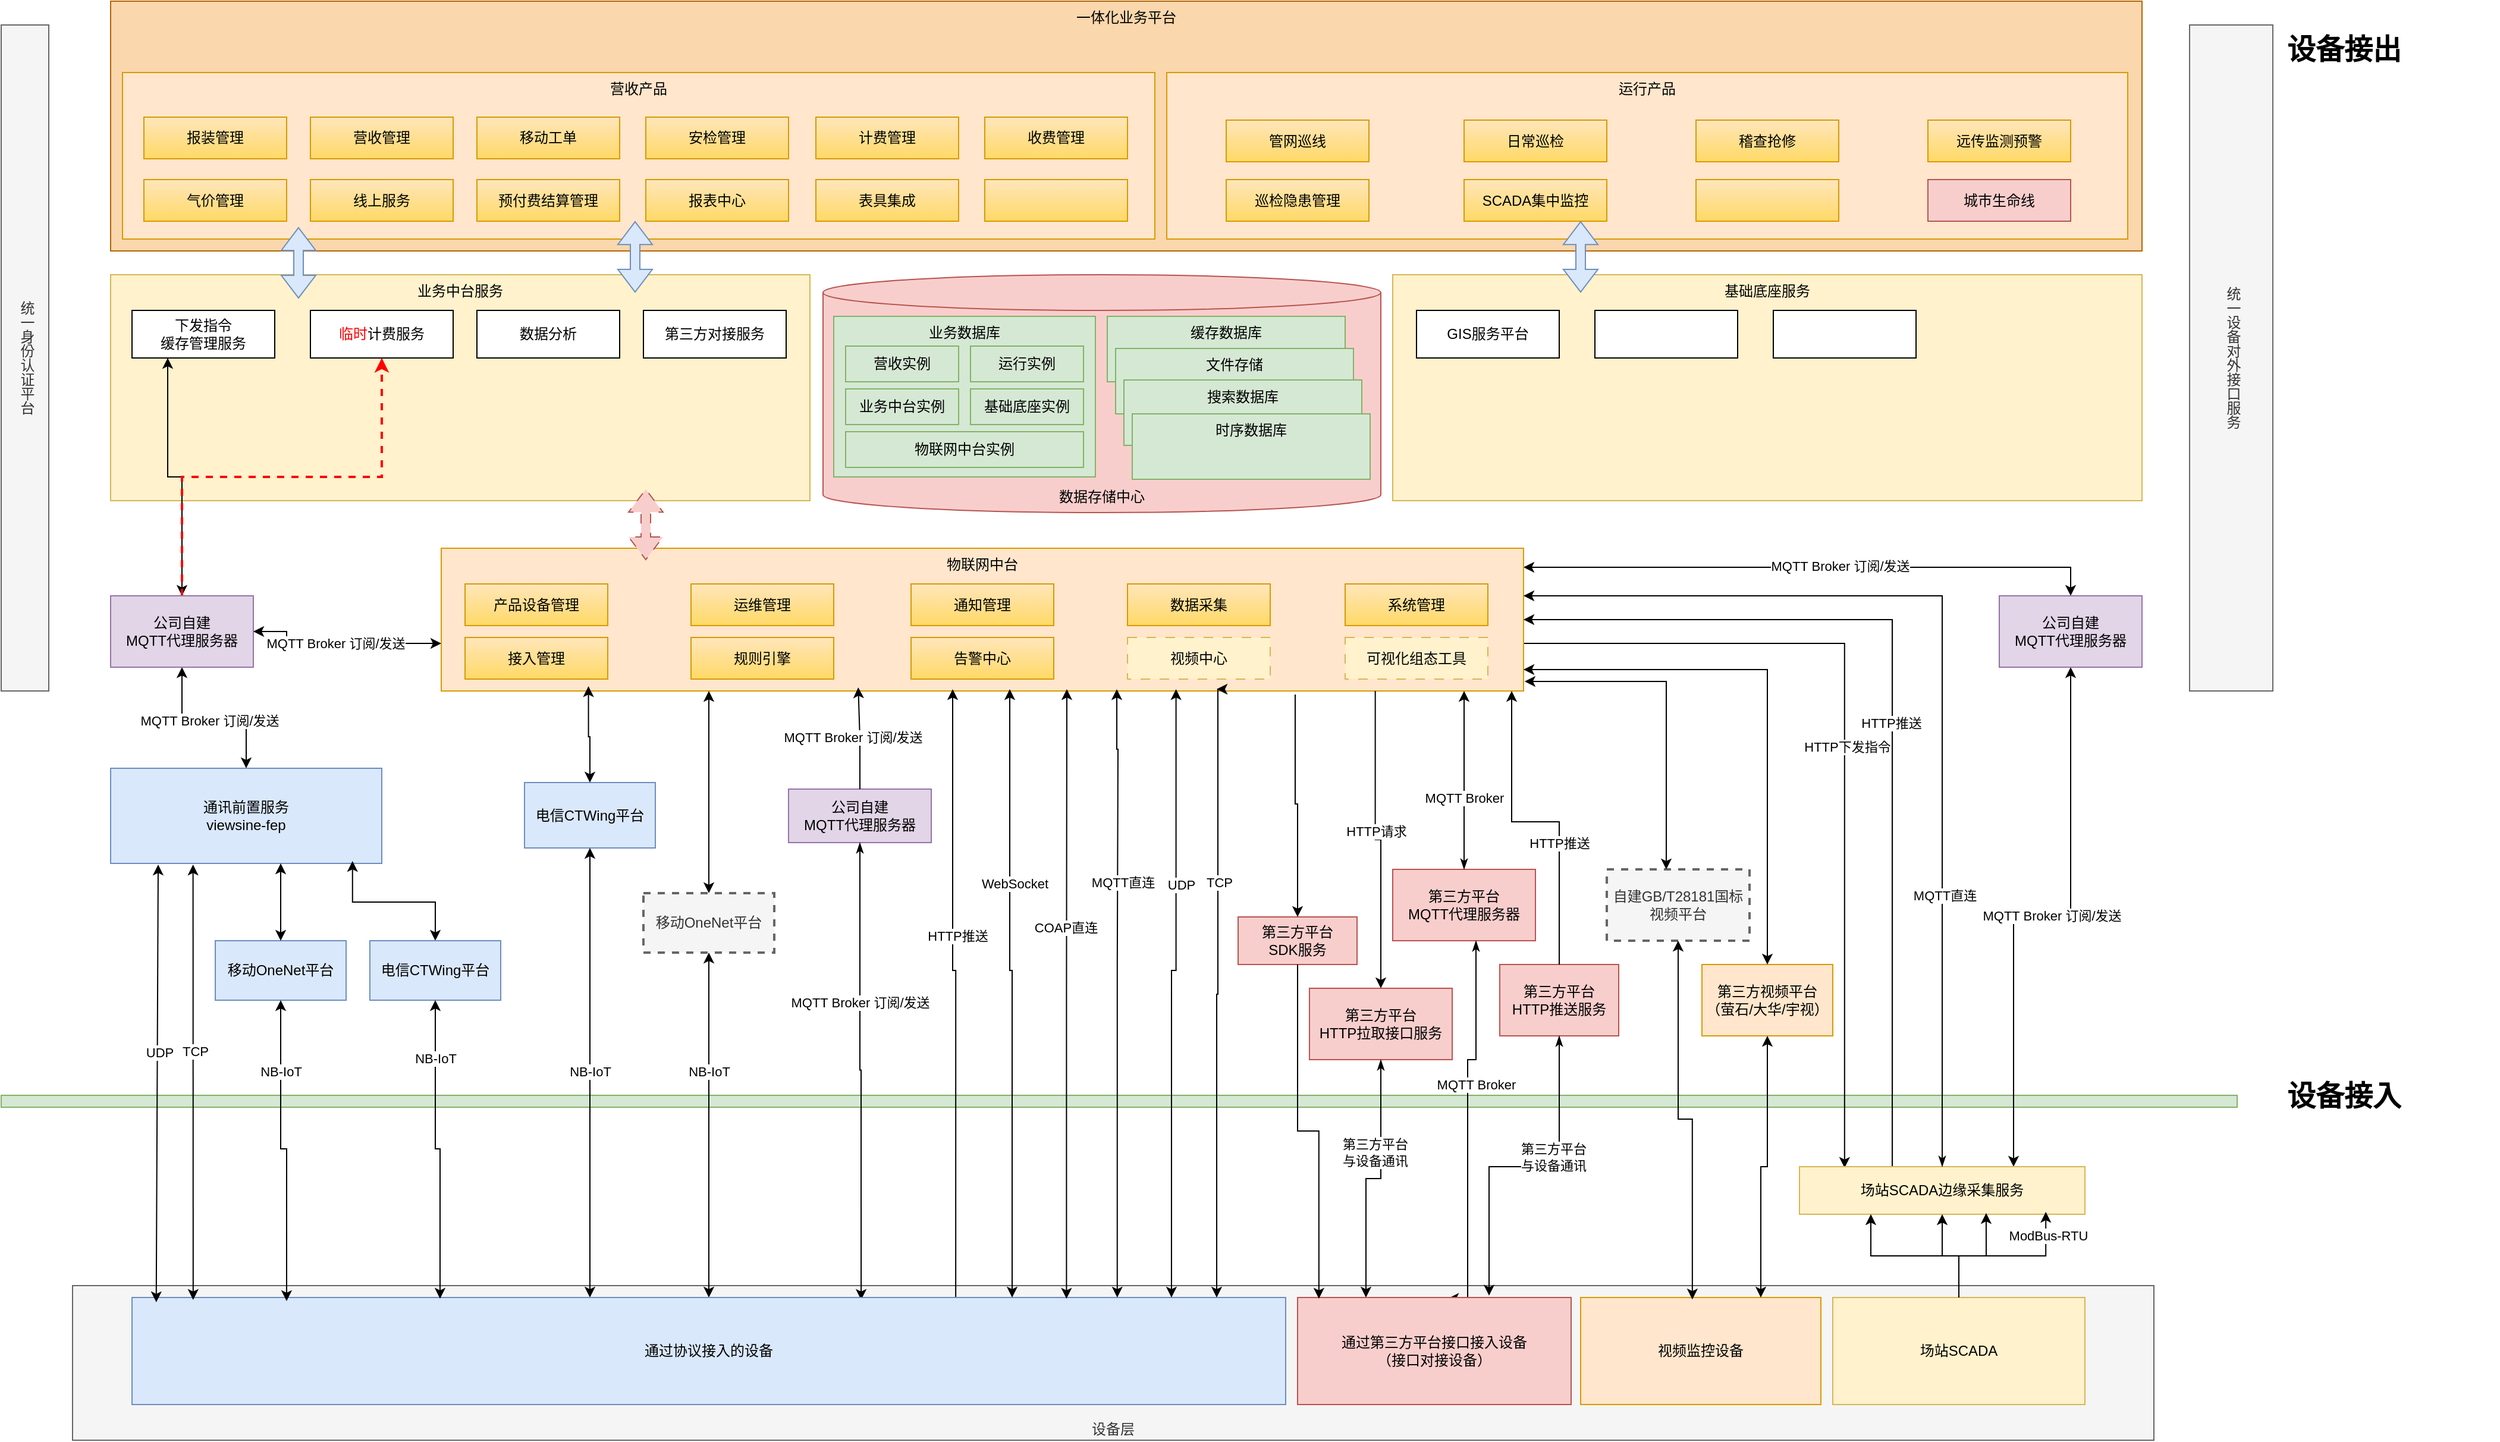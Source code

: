 <mxfile version="24.9.1">
  <diagram name="第 1 页" id="9gKRLKpU7UaqGYKgKach">
    <mxGraphModel dx="2608" dy="2117" grid="1" gridSize="10" guides="1" tooltips="1" connect="1" arrows="1" fold="1" page="1" pageScale="1" pageWidth="827" pageHeight="1169" math="0" shadow="0">
      <root>
        <mxCell id="0" />
        <mxCell id="1" parent="0" />
        <mxCell id="dfDXPhEQMeUIiF0N_-AT-23" value="" style="rounded=0;whiteSpace=wrap;html=1;fillColor=#d5e8d4;strokeColor=#82b366;" vertex="1" parent="1">
          <mxGeometry x="-120" y="820" width="1880" height="10" as="geometry" />
        </mxCell>
        <mxCell id="dfDXPhEQMeUIiF0N_-AT-109" style="edgeStyle=orthogonalEdgeStyle;rounded=0;orthogonalLoop=1;jettySize=auto;html=1;entryX=0.5;entryY=1;entryDx=0;entryDy=0;startArrow=classic;startFill=1;" edge="1" parent="1" source="dfDXPhEQMeUIiF0N_-AT-1" target="dfDXPhEQMeUIiF0N_-AT-108">
          <mxGeometry relative="1" as="geometry" />
        </mxCell>
        <mxCell id="dfDXPhEQMeUIiF0N_-AT-110" value="MQTT Broker 订阅/发送" style="edgeLabel;html=1;align=center;verticalAlign=middle;resizable=0;points=[];" vertex="1" connectable="0" parent="dfDXPhEQMeUIiF0N_-AT-109">
          <mxGeometry x="0.065" y="2" relative="1" as="geometry">
            <mxPoint as="offset" />
          </mxGeometry>
        </mxCell>
        <mxCell id="dfDXPhEQMeUIiF0N_-AT-1" value="&lt;div&gt;通讯前置服务&lt;/div&gt;viewsine-fep" style="rounded=0;whiteSpace=wrap;html=1;fillColor=#dae8fc;strokeColor=#6c8ebf;" vertex="1" parent="1">
          <mxGeometry x="-28" y="545" width="228" height="80" as="geometry" />
        </mxCell>
        <mxCell id="dfDXPhEQMeUIiF0N_-AT-19" style="edgeStyle=orthogonalEdgeStyle;rounded=0;orthogonalLoop=1;jettySize=auto;html=1;exitX=0.5;exitY=0;exitDx=0;exitDy=0;entryX=0.892;entryY=0.975;entryDx=0;entryDy=0;entryPerimeter=0;startArrow=classic;startFill=1;" edge="1" parent="1" source="dfDXPhEQMeUIiF0N_-AT-2" target="dfDXPhEQMeUIiF0N_-AT-1">
          <mxGeometry relative="1" as="geometry" />
        </mxCell>
        <mxCell id="dfDXPhEQMeUIiF0N_-AT-2" value="电信CTWing平台" style="rounded=0;whiteSpace=wrap;html=1;fillColor=#dae8fc;strokeColor=#6c8ebf;" vertex="1" parent="1">
          <mxGeometry x="190" y="690" width="110" height="50" as="geometry" />
        </mxCell>
        <mxCell id="dfDXPhEQMeUIiF0N_-AT-3" value="移动OneNet平台" style="rounded=0;whiteSpace=wrap;html=1;fillColor=#dae8fc;strokeColor=#6c8ebf;" vertex="1" parent="1">
          <mxGeometry x="60" y="690" width="110" height="50" as="geometry" />
        </mxCell>
        <mxCell id="dfDXPhEQMeUIiF0N_-AT-16" style="edgeStyle=orthogonalEdgeStyle;rounded=0;orthogonalLoop=1;jettySize=auto;html=1;exitX=0.5;exitY=1;exitDx=0;exitDy=0;" edge="1" parent="1" source="dfDXPhEQMeUIiF0N_-AT-1" target="dfDXPhEQMeUIiF0N_-AT-1">
          <mxGeometry relative="1" as="geometry" />
        </mxCell>
        <mxCell id="dfDXPhEQMeUIiF0N_-AT-18" style="edgeStyle=orthogonalEdgeStyle;rounded=0;orthogonalLoop=1;jettySize=auto;html=1;startArrow=classic;startFill=1;" edge="1" parent="1" source="dfDXPhEQMeUIiF0N_-AT-3" target="dfDXPhEQMeUIiF0N_-AT-1">
          <mxGeometry relative="1" as="geometry">
            <Array as="points">
              <mxPoint x="142" y="710" />
              <mxPoint x="122" y="710" />
            </Array>
          </mxGeometry>
        </mxCell>
        <mxCell id="dfDXPhEQMeUIiF0N_-AT-69" style="edgeStyle=orthogonalEdgeStyle;rounded=0;orthogonalLoop=1;jettySize=auto;html=1;entryX=0.158;entryY=0.025;entryDx=0;entryDy=0;entryPerimeter=0;" edge="1" parent="1" source="dfDXPhEQMeUIiF0N_-AT-21" target="dfDXPhEQMeUIiF0N_-AT-55">
          <mxGeometry relative="1" as="geometry">
            <mxPoint x="1220" y="450" as="sourcePoint" />
            <mxPoint x="1392" y="907" as="targetPoint" />
            <Array as="points">
              <mxPoint x="1430" y="440" />
            </Array>
          </mxGeometry>
        </mxCell>
        <mxCell id="dfDXPhEQMeUIiF0N_-AT-70" value="HTTP下发指令" style="edgeLabel;html=1;align=center;verticalAlign=middle;resizable=0;points=[];" vertex="1" connectable="0" parent="dfDXPhEQMeUIiF0N_-AT-69">
          <mxGeometry x="-0.049" y="2" relative="1" as="geometry">
            <mxPoint y="19" as="offset" />
          </mxGeometry>
        </mxCell>
        <mxCell id="dfDXPhEQMeUIiF0N_-AT-77" style="edgeStyle=orthogonalEdgeStyle;rounded=0;orthogonalLoop=1;jettySize=auto;html=1;exitX=1;exitY=0.133;exitDx=0;exitDy=0;exitPerimeter=0;startArrow=classic;startFill=1;" edge="1" parent="1" source="dfDXPhEQMeUIiF0N_-AT-21" target="dfDXPhEQMeUIiF0N_-AT-73">
          <mxGeometry relative="1" as="geometry">
            <mxPoint x="1122" y="375" as="sourcePoint" />
            <mxPoint x="1620" y="330" as="targetPoint" />
            <Array as="points">
              <mxPoint x="1620" y="376" />
            </Array>
          </mxGeometry>
        </mxCell>
        <mxCell id="dfDXPhEQMeUIiF0N_-AT-78" value="MQTT Broker 订阅/发送" style="edgeLabel;html=1;align=center;verticalAlign=middle;resizable=0;points=[];" vertex="1" connectable="0" parent="dfDXPhEQMeUIiF0N_-AT-77">
          <mxGeometry x="0.097" y="1" relative="1" as="geometry">
            <mxPoint as="offset" />
          </mxGeometry>
        </mxCell>
        <mxCell id="dfDXPhEQMeUIiF0N_-AT-21" value="物联网中台" style="rounded=0;whiteSpace=wrap;html=1;fillColor=#ffe6cc;strokeColor=#d79b00;verticalAlign=top;" vertex="1" parent="1">
          <mxGeometry x="250" y="360" width="910" height="120" as="geometry" />
        </mxCell>
        <mxCell id="dfDXPhEQMeUIiF0N_-AT-67" style="edgeStyle=orthogonalEdgeStyle;rounded=0;orthogonalLoop=1;jettySize=auto;html=1;exitX=0.35;exitY=0;exitDx=0;exitDy=0;exitPerimeter=0;entryX=1;entryY=0.5;entryDx=0;entryDy=0;" edge="1" parent="1" source="dfDXPhEQMeUIiF0N_-AT-55" target="dfDXPhEQMeUIiF0N_-AT-21">
          <mxGeometry relative="1" as="geometry">
            <mxPoint x="1392" y="890" as="sourcePoint" />
            <mxPoint x="1122" y="430" as="targetPoint" />
            <Array as="points">
              <mxPoint x="1470" y="880" />
              <mxPoint x="1470" y="420" />
            </Array>
          </mxGeometry>
        </mxCell>
        <mxCell id="dfDXPhEQMeUIiF0N_-AT-68" value="HTTP推送" style="edgeLabel;html=1;align=center;verticalAlign=middle;resizable=0;points=[];" vertex="1" connectable="0" parent="dfDXPhEQMeUIiF0N_-AT-67">
          <mxGeometry x="0.173" y="1" relative="1" as="geometry">
            <mxPoint y="76" as="offset" />
          </mxGeometry>
        </mxCell>
        <mxCell id="dfDXPhEQMeUIiF0N_-AT-74" style="edgeStyle=orthogonalEdgeStyle;rounded=0;orthogonalLoop=1;jettySize=auto;html=1;exitX=0.75;exitY=0;exitDx=0;exitDy=0;startArrow=classic;startFill=1;" edge="1" parent="1" source="dfDXPhEQMeUIiF0N_-AT-55" target="dfDXPhEQMeUIiF0N_-AT-73">
          <mxGeometry relative="1" as="geometry" />
        </mxCell>
        <mxCell id="dfDXPhEQMeUIiF0N_-AT-76" value="MQTT Broker 订阅/发送" style="edgeLabel;html=1;align=center;verticalAlign=middle;resizable=0;points=[];" vertex="1" connectable="0" parent="dfDXPhEQMeUIiF0N_-AT-74">
          <mxGeometry x="0.032" y="1" relative="1" as="geometry">
            <mxPoint as="offset" />
          </mxGeometry>
        </mxCell>
        <mxCell id="dfDXPhEQMeUIiF0N_-AT-55" value="场站SCADA边缘采集服务" style="rounded=0;whiteSpace=wrap;html=1;fillColor=#fff2cc;strokeColor=#d6b656;" vertex="1" parent="1">
          <mxGeometry x="1392" y="880" width="240" height="40" as="geometry" />
        </mxCell>
        <mxCell id="dfDXPhEQMeUIiF0N_-AT-7" value="&lt;div style=&quot;direction: rtl;&quot;&gt;设备层&lt;/div&gt;" style="rounded=0;whiteSpace=wrap;html=1;align=center;verticalAlign=bottom;flipV=1;fillColor=#f5f5f5;fontColor=#333333;strokeColor=#666666;" vertex="1" parent="1">
          <mxGeometry x="-60" y="980" width="1750" height="130" as="geometry" />
        </mxCell>
        <mxCell id="dfDXPhEQMeUIiF0N_-AT-62" style="edgeStyle=orthogonalEdgeStyle;rounded=0;orthogonalLoop=1;jettySize=auto;html=1;entryX=0.863;entryY=0.95;entryDx=0;entryDy=0;entryPerimeter=0;" edge="1" parent="1" source="dfDXPhEQMeUIiF0N_-AT-61" target="dfDXPhEQMeUIiF0N_-AT-55">
          <mxGeometry relative="1" as="geometry">
            <mxPoint x="1572" y="920" as="targetPoint" />
          </mxGeometry>
        </mxCell>
        <mxCell id="dfDXPhEQMeUIiF0N_-AT-66" value="ModBus-RTU" style="edgeLabel;html=1;align=center;verticalAlign=middle;resizable=0;points=[];" vertex="1" connectable="0" parent="dfDXPhEQMeUIiF0N_-AT-62">
          <mxGeometry x="0.722" y="-2" relative="1" as="geometry">
            <mxPoint as="offset" />
          </mxGeometry>
        </mxCell>
        <mxCell id="dfDXPhEQMeUIiF0N_-AT-65" style="edgeStyle=orthogonalEdgeStyle;rounded=0;orthogonalLoop=1;jettySize=auto;html=1;entryX=0.25;entryY=1;entryDx=0;entryDy=0;" edge="1" parent="1" source="dfDXPhEQMeUIiF0N_-AT-61" target="dfDXPhEQMeUIiF0N_-AT-55">
          <mxGeometry relative="1" as="geometry" />
        </mxCell>
        <mxCell id="dfDXPhEQMeUIiF0N_-AT-61" value="场站SCADA" style="rounded=0;whiteSpace=wrap;html=1;fillColor=#fff2cc;strokeColor=#d6b656;" vertex="1" parent="1">
          <mxGeometry x="1420" y="990" width="212" height="90" as="geometry" />
        </mxCell>
        <mxCell id="dfDXPhEQMeUIiF0N_-AT-63" style="edgeStyle=orthogonalEdgeStyle;rounded=0;orthogonalLoop=1;jettySize=auto;html=1;entryX=0.654;entryY=0.975;entryDx=0;entryDy=0;entryPerimeter=0;" edge="1" parent="1" source="dfDXPhEQMeUIiF0N_-AT-61" target="dfDXPhEQMeUIiF0N_-AT-55">
          <mxGeometry relative="1" as="geometry" />
        </mxCell>
        <mxCell id="dfDXPhEQMeUIiF0N_-AT-64" style="edgeStyle=orthogonalEdgeStyle;rounded=0;orthogonalLoop=1;jettySize=auto;html=1;" edge="1" parent="1" source="dfDXPhEQMeUIiF0N_-AT-61" target="dfDXPhEQMeUIiF0N_-AT-55">
          <mxGeometry relative="1" as="geometry" />
        </mxCell>
        <mxCell id="dfDXPhEQMeUIiF0N_-AT-71" style="edgeStyle=orthogonalEdgeStyle;rounded=0;orthogonalLoop=1;jettySize=auto;html=1;entryX=1;entryY=0.333;entryDx=0;entryDy=0;entryPerimeter=0;exitX=0.5;exitY=0;exitDx=0;exitDy=0;startArrow=classicThin;startFill=1;" edge="1" parent="1" source="dfDXPhEQMeUIiF0N_-AT-55" target="dfDXPhEQMeUIiF0N_-AT-21">
          <mxGeometry relative="1" as="geometry" />
        </mxCell>
        <mxCell id="dfDXPhEQMeUIiF0N_-AT-72" value="MQTT直连" style="edgeLabel;html=1;align=center;verticalAlign=middle;resizable=0;points=[];" vertex="1" connectable="0" parent="dfDXPhEQMeUIiF0N_-AT-71">
          <mxGeometry x="-0.452" y="-2" relative="1" as="geometry">
            <mxPoint as="offset" />
          </mxGeometry>
        </mxCell>
        <mxCell id="dfDXPhEQMeUIiF0N_-AT-73" value="公司自建&lt;div&gt;MQTT代理服务器&lt;/div&gt;" style="rounded=0;whiteSpace=wrap;html=1;fillColor=#e1d5e7;strokeColor=#9673a6;" vertex="1" parent="1">
          <mxGeometry x="1560" y="400" width="120" height="60" as="geometry" />
        </mxCell>
        <mxCell id="dfDXPhEQMeUIiF0N_-AT-80" style="edgeStyle=orthogonalEdgeStyle;rounded=0;orthogonalLoop=1;jettySize=auto;html=1;entryX=0.474;entryY=1.013;entryDx=0;entryDy=0;entryPerimeter=0;exitX=0.714;exitY=0.056;exitDx=0;exitDy=0;exitPerimeter=0;" edge="1" parent="1" source="dfDXPhEQMeUIiF0N_-AT-158">
          <mxGeometry relative="1" as="geometry">
            <mxPoint x="682" y="978.5" as="sourcePoint" />
            <mxPoint x="680.0" y="478.5" as="targetPoint" />
            <Array as="points">
              <mxPoint x="683" y="715" />
              <mxPoint x="680" y="715" />
            </Array>
          </mxGeometry>
        </mxCell>
        <mxCell id="dfDXPhEQMeUIiF0N_-AT-81" value="HTTP推送" style="edgeLabel;html=1;align=center;verticalAlign=middle;resizable=0;points=[];" vertex="1" connectable="0" parent="dfDXPhEQMeUIiF0N_-AT-80">
          <mxGeometry x="0.154" y="-4" relative="1" as="geometry">
            <mxPoint y="-12" as="offset" />
          </mxGeometry>
        </mxCell>
        <mxCell id="dfDXPhEQMeUIiF0N_-AT-82" value="公司自建&lt;div&gt;MQTT代理服务器&lt;/div&gt;" style="rounded=0;whiteSpace=wrap;html=1;fillColor=#e1d5e7;strokeColor=#9673a6;" vertex="1" parent="1">
          <mxGeometry x="542" y="562.5" width="120" height="45" as="geometry" />
        </mxCell>
        <mxCell id="dfDXPhEQMeUIiF0N_-AT-84" style="edgeStyle=orthogonalEdgeStyle;rounded=0;orthogonalLoop=1;jettySize=auto;html=1;startArrow=classicThin;startFill=1;entryX=0.632;entryY=0.022;entryDx=0;entryDy=0;entryPerimeter=0;" edge="1" parent="1" source="dfDXPhEQMeUIiF0N_-AT-82" target="dfDXPhEQMeUIiF0N_-AT-158">
          <mxGeometry relative="1" as="geometry">
            <mxPoint x="603" y="980" as="targetPoint" />
          </mxGeometry>
        </mxCell>
        <mxCell id="dfDXPhEQMeUIiF0N_-AT-85" value="MQTT Broker 订阅/发送" style="edgeLabel;html=1;align=center;verticalAlign=middle;resizable=0;points=[];" vertex="1" connectable="0" parent="dfDXPhEQMeUIiF0N_-AT-84">
          <mxGeometry x="-0.765" y="1" relative="1" as="geometry">
            <mxPoint x="-1" y="89" as="offset" />
          </mxGeometry>
        </mxCell>
        <mxCell id="dfDXPhEQMeUIiF0N_-AT-87" style="edgeStyle=orthogonalEdgeStyle;rounded=0;orthogonalLoop=1;jettySize=auto;html=1;entryX=0.482;entryY=0.975;entryDx=0;entryDy=0;entryPerimeter=0;" edge="1" parent="1" source="dfDXPhEQMeUIiF0N_-AT-82">
          <mxGeometry relative="1" as="geometry">
            <mxPoint x="600.62" y="477" as="targetPoint" />
            <Array as="points" />
          </mxGeometry>
        </mxCell>
        <mxCell id="dfDXPhEQMeUIiF0N_-AT-88" value="MQTT Broker 订阅/发送" style="edgeLabel;html=1;align=center;verticalAlign=middle;resizable=0;points=[];" vertex="1" connectable="0" parent="dfDXPhEQMeUIiF0N_-AT-87">
          <mxGeometry x="-0.132" y="-2" relative="1" as="geometry">
            <mxPoint x="-8" y="-6" as="offset" />
          </mxGeometry>
        </mxCell>
        <mxCell id="dfDXPhEQMeUIiF0N_-AT-89" value="第三方平台&lt;div&gt;MQTT代理服务器&lt;/div&gt;" style="rounded=0;whiteSpace=wrap;html=1;fillColor=#f8cecc;strokeColor=#b85450;" vertex="1" parent="1">
          <mxGeometry x="1050" y="630" width="120" height="60" as="geometry" />
        </mxCell>
        <mxCell id="dfDXPhEQMeUIiF0N_-AT-90" style="edgeStyle=orthogonalEdgeStyle;rounded=0;orthogonalLoop=1;jettySize=auto;html=1;startArrow=classicThin;startFill=1;exitX=0.5;exitY=0;exitDx=0;exitDy=0;" edge="1" parent="1" source="dfDXPhEQMeUIiF0N_-AT-89" target="dfDXPhEQMeUIiF0N_-AT-21">
          <mxGeometry relative="1" as="geometry">
            <mxPoint x="782.8" y="600" as="sourcePoint" />
            <mxPoint x="1060" y="480" as="targetPoint" />
            <Array as="points">
              <mxPoint x="1110" y="530" />
              <mxPoint x="1110" y="530" />
            </Array>
          </mxGeometry>
        </mxCell>
        <mxCell id="dfDXPhEQMeUIiF0N_-AT-91" value="MQTT Broker" style="edgeLabel;html=1;align=center;verticalAlign=middle;resizable=0;points=[];" vertex="1" connectable="0" parent="dfDXPhEQMeUIiF0N_-AT-90">
          <mxGeometry x="-0.375" y="-3" relative="1" as="geometry">
            <mxPoint x="-3" y="-13" as="offset" />
          </mxGeometry>
        </mxCell>
        <mxCell id="dfDXPhEQMeUIiF0N_-AT-92" style="edgeStyle=orthogonalEdgeStyle;rounded=0;orthogonalLoop=1;jettySize=auto;html=1;startArrow=classicThin;startFill=1;entryX=0.55;entryY=0.009;entryDx=0;entryDy=0;entryPerimeter=0;" edge="1" parent="1" source="dfDXPhEQMeUIiF0N_-AT-89" target="dfDXPhEQMeUIiF0N_-AT-143">
          <mxGeometry relative="1" as="geometry">
            <mxPoint x="1060" y="980" as="targetPoint" />
            <Array as="points">
              <mxPoint x="1120" y="790" />
              <mxPoint x="1113" y="790" />
            </Array>
          </mxGeometry>
        </mxCell>
        <mxCell id="dfDXPhEQMeUIiF0N_-AT-93" value="MQTT Broker" style="edgeLabel;html=1;align=center;verticalAlign=middle;resizable=0;points=[];" vertex="1" connectable="0" parent="dfDXPhEQMeUIiF0N_-AT-92">
          <mxGeometry x="-0.171" y="2" relative="1" as="geometry">
            <mxPoint x="5" y="-7" as="offset" />
          </mxGeometry>
        </mxCell>
        <mxCell id="dfDXPhEQMeUIiF0N_-AT-94" value="第三方平台&lt;div&gt;HTTP推送服务&lt;/div&gt;" style="rounded=0;whiteSpace=wrap;html=1;fillColor=#f8cecc;strokeColor=#b85450;" vertex="1" parent="1">
          <mxGeometry x="1140" y="710" width="100" height="60" as="geometry" />
        </mxCell>
        <mxCell id="dfDXPhEQMeUIiF0N_-AT-95" style="edgeStyle=orthogonalEdgeStyle;rounded=0;orthogonalLoop=1;jettySize=auto;html=1;exitX=0.5;exitY=0;exitDx=0;exitDy=0;" edge="1" parent="1" source="dfDXPhEQMeUIiF0N_-AT-94">
          <mxGeometry relative="1" as="geometry">
            <mxPoint x="1110" y="710" as="sourcePoint" />
            <mxPoint x="1150" y="480" as="targetPoint" />
            <Array as="points">
              <mxPoint x="1190" y="590" />
              <mxPoint x="1150" y="590" />
            </Array>
          </mxGeometry>
        </mxCell>
        <mxCell id="dfDXPhEQMeUIiF0N_-AT-98" value="HTTP推送" style="edgeLabel;html=1;align=center;verticalAlign=middle;resizable=0;points=[];" vertex="1" connectable="0" parent="dfDXPhEQMeUIiF0N_-AT-95">
          <mxGeometry x="-0.026" y="-1" relative="1" as="geometry">
            <mxPoint x="11" y="19" as="offset" />
          </mxGeometry>
        </mxCell>
        <mxCell id="dfDXPhEQMeUIiF0N_-AT-99" style="edgeStyle=orthogonalEdgeStyle;rounded=0;orthogonalLoop=1;jettySize=auto;html=1;startArrow=classicThin;startFill=1;entryX=0.7;entryY=-0.018;entryDx=0;entryDy=0;entryPerimeter=0;" edge="1" parent="1" source="dfDXPhEQMeUIiF0N_-AT-94" target="dfDXPhEQMeUIiF0N_-AT-143">
          <mxGeometry relative="1" as="geometry">
            <mxPoint x="1150" y="980" as="targetPoint" />
          </mxGeometry>
        </mxCell>
        <mxCell id="dfDXPhEQMeUIiF0N_-AT-139" value="第三方平台&lt;div&gt;与设备通讯&lt;/div&gt;" style="edgeLabel;html=1;align=center;verticalAlign=middle;resizable=0;points=[];" vertex="1" connectable="0" parent="dfDXPhEQMeUIiF0N_-AT-99">
          <mxGeometry x="-0.265" y="-5" relative="1" as="geometry">
            <mxPoint as="offset" />
          </mxGeometry>
        </mxCell>
        <mxCell id="dfDXPhEQMeUIiF0N_-AT-100" value="业务中台服务" style="rounded=0;whiteSpace=wrap;html=1;fillColor=#fff2cc;strokeColor=#d6b656;verticalAlign=top;" vertex="1" parent="1">
          <mxGeometry x="-28" y="130" width="588" height="190" as="geometry" />
        </mxCell>
        <mxCell id="dfDXPhEQMeUIiF0N_-AT-115" style="edgeStyle=orthogonalEdgeStyle;rounded=0;orthogonalLoop=1;jettySize=auto;html=1;exitX=0.25;exitY=1;exitDx=0;exitDy=0;startArrow=classic;startFill=1;" edge="1" parent="1" source="dfDXPhEQMeUIiF0N_-AT-101" target="dfDXPhEQMeUIiF0N_-AT-108">
          <mxGeometry relative="1" as="geometry" />
        </mxCell>
        <mxCell id="dfDXPhEQMeUIiF0N_-AT-101" value="下发指令&lt;div&gt;缓存管理服务&lt;/div&gt;" style="rounded=0;whiteSpace=wrap;html=1;" vertex="1" parent="1">
          <mxGeometry x="-10" y="160" width="120" height="40" as="geometry" />
        </mxCell>
        <mxCell id="dfDXPhEQMeUIiF0N_-AT-102" value="&lt;font color=&quot;#ff0000&quot;&gt;临时&lt;/font&gt;计费服务" style="rounded=0;whiteSpace=wrap;html=1;" vertex="1" parent="1">
          <mxGeometry x="140" y="160" width="120" height="40" as="geometry" />
        </mxCell>
        <mxCell id="dfDXPhEQMeUIiF0N_-AT-103" value="数据分析" style="rounded=0;whiteSpace=wrap;html=1;" vertex="1" parent="1">
          <mxGeometry x="280" y="160" width="120" height="40" as="geometry" />
        </mxCell>
        <mxCell id="dfDXPhEQMeUIiF0N_-AT-104" value="第三方对接服务" style="rounded=0;whiteSpace=wrap;html=1;" vertex="1" parent="1">
          <mxGeometry x="420" y="160" width="120" height="40" as="geometry" />
        </mxCell>
        <mxCell id="dfDXPhEQMeUIiF0N_-AT-117" style="edgeStyle=orthogonalEdgeStyle;rounded=0;orthogonalLoop=1;jettySize=auto;html=1;entryX=0.5;entryY=1;entryDx=0;entryDy=0;exitX=0.5;exitY=0;exitDx=0;exitDy=0;strokeColor=#FF0000;strokeWidth=2;dashed=1;" edge="1" parent="1" source="dfDXPhEQMeUIiF0N_-AT-108" target="dfDXPhEQMeUIiF0N_-AT-102">
          <mxGeometry relative="1" as="geometry" />
        </mxCell>
        <mxCell id="dfDXPhEQMeUIiF0N_-AT-108" value="公司自建&lt;div&gt;MQTT代理服务器&lt;/div&gt;" style="rounded=0;whiteSpace=wrap;html=1;fillColor=#e1d5e7;strokeColor=#9673a6;" vertex="1" parent="1">
          <mxGeometry x="-28" y="400" width="120" height="60" as="geometry" />
        </mxCell>
        <mxCell id="dfDXPhEQMeUIiF0N_-AT-111" style="edgeStyle=orthogonalEdgeStyle;rounded=0;orthogonalLoop=1;jettySize=auto;html=1;exitX=1;exitY=0.5;exitDx=0;exitDy=0;startArrow=classic;startFill=1;" edge="1" parent="1" source="dfDXPhEQMeUIiF0N_-AT-108" target="dfDXPhEQMeUIiF0N_-AT-21">
          <mxGeometry relative="1" as="geometry">
            <Array as="points">
              <mxPoint x="120" y="430" />
              <mxPoint x="120" y="440" />
            </Array>
          </mxGeometry>
        </mxCell>
        <mxCell id="dfDXPhEQMeUIiF0N_-AT-114" value="MQTT Broker 订阅/发送" style="edgeLabel;html=1;align=center;verticalAlign=middle;resizable=0;points=[];" vertex="1" connectable="0" parent="dfDXPhEQMeUIiF0N_-AT-111">
          <mxGeometry x="-0.063" relative="1" as="geometry">
            <mxPoint as="offset" />
          </mxGeometry>
        </mxCell>
        <mxCell id="dfDXPhEQMeUIiF0N_-AT-118" value="一体化业务平台" style="rounded=0;whiteSpace=wrap;html=1;fillColor=#fad7ac;strokeColor=#b46504;verticalAlign=top;" vertex="1" parent="1">
          <mxGeometry x="-28" y="-100" width="1708" height="210" as="geometry" />
        </mxCell>
        <mxCell id="dfDXPhEQMeUIiF0N_-AT-119" value="营收产品" style="rounded=0;whiteSpace=wrap;html=1;fillColor=#ffe6cc;strokeColor=#d79b00;verticalAlign=top;" vertex="1" parent="1">
          <mxGeometry x="-18" y="-40" width="868" height="140" as="geometry" />
        </mxCell>
        <mxCell id="dfDXPhEQMeUIiF0N_-AT-120" value="基础底座服务" style="rounded=0;whiteSpace=wrap;html=1;fillColor=#fff2cc;strokeColor=#d6b656;verticalAlign=top;" vertex="1" parent="1">
          <mxGeometry x="1050" y="130" width="630" height="190" as="geometry" />
        </mxCell>
        <mxCell id="dfDXPhEQMeUIiF0N_-AT-122" value="GIS服务平台" style="rounded=0;whiteSpace=wrap;html=1;" vertex="1" parent="1">
          <mxGeometry x="1070" y="160" width="120" height="40" as="geometry" />
        </mxCell>
        <mxCell id="dfDXPhEQMeUIiF0N_-AT-123" value="运行产品" style="rounded=0;whiteSpace=wrap;html=1;fillColor=#ffe6cc;strokeColor=#d79b00;verticalAlign=top;" vertex="1" parent="1">
          <mxGeometry x="860" y="-40" width="808" height="140" as="geometry" />
        </mxCell>
        <mxCell id="dfDXPhEQMeUIiF0N_-AT-125" value="统一身份认证平台" style="rounded=0;whiteSpace=wrap;html=1;fillColor=#f5f5f5;strokeColor=#666666;verticalAlign=middle;flipV=1;textDirection=vertical-lr;fontColor=#333333;" vertex="1" parent="1">
          <mxGeometry x="-120" y="-80" width="40" height="560" as="geometry" />
        </mxCell>
        <mxCell id="dfDXPhEQMeUIiF0N_-AT-126" value="数据存储中心" style="shape=cylinder3;whiteSpace=wrap;html=1;boundedLbl=1;backgroundOutline=1;size=15;verticalAlign=bottom;fillColor=#f8cecc;strokeColor=#b85450;" vertex="1" parent="1">
          <mxGeometry x="571" y="130" width="469" height="200" as="geometry" />
        </mxCell>
        <mxCell id="dfDXPhEQMeUIiF0N_-AT-127" value="业务数据库" style="rounded=0;whiteSpace=wrap;html=1;fillColor=#d5e8d4;strokeColor=#82b366;verticalAlign=top;" vertex="1" parent="1">
          <mxGeometry x="580" y="165" width="220" height="135" as="geometry" />
        </mxCell>
        <mxCell id="dfDXPhEQMeUIiF0N_-AT-128" value="营收实例" style="rounded=0;whiteSpace=wrap;html=1;fillColor=#d5e8d4;strokeColor=#82b366;" vertex="1" parent="1">
          <mxGeometry x="590" y="190" width="95" height="30" as="geometry" />
        </mxCell>
        <mxCell id="dfDXPhEQMeUIiF0N_-AT-129" value="电信CTWing平台" style="rounded=0;whiteSpace=wrap;html=1;fillColor=#dae8fc;strokeColor=#6c8ebf;" vertex="1" parent="1">
          <mxGeometry x="320" y="557" width="110" height="55" as="geometry" />
        </mxCell>
        <mxCell id="dfDXPhEQMeUIiF0N_-AT-130" style="edgeStyle=orthogonalEdgeStyle;rounded=0;orthogonalLoop=1;jettySize=auto;html=1;startArrow=classic;startFill=1;" edge="1" parent="1" source="dfDXPhEQMeUIiF0N_-AT-158" target="dfDXPhEQMeUIiF0N_-AT-129">
          <mxGeometry relative="1" as="geometry">
            <mxPoint x="330" y="990" as="sourcePoint" />
            <mxPoint x="307.7" y="572.5" as="targetPoint" />
            <Array as="points">
              <mxPoint x="375" y="790" />
              <mxPoint x="375" y="790" />
            </Array>
          </mxGeometry>
        </mxCell>
        <mxCell id="dfDXPhEQMeUIiF0N_-AT-131" value="NB-IoT" style="edgeLabel;html=1;align=center;verticalAlign=middle;resizable=0;points=[];" vertex="1" connectable="0" parent="dfDXPhEQMeUIiF0N_-AT-130">
          <mxGeometry x="0.175" y="-1" relative="1" as="geometry">
            <mxPoint x="-1" y="32" as="offset" />
          </mxGeometry>
        </mxCell>
        <mxCell id="dfDXPhEQMeUIiF0N_-AT-132" style="edgeStyle=orthogonalEdgeStyle;rounded=0;orthogonalLoop=1;jettySize=auto;html=1;entryX=0.136;entryY=0.967;entryDx=0;entryDy=0;entryPerimeter=0;startArrow=classic;startFill=1;" edge="1" parent="1" source="dfDXPhEQMeUIiF0N_-AT-129" target="dfDXPhEQMeUIiF0N_-AT-21">
          <mxGeometry relative="1" as="geometry" />
        </mxCell>
        <mxCell id="dfDXPhEQMeUIiF0N_-AT-133" value="移动OneNet平台" style="rounded=0;whiteSpace=wrap;html=1;fillColor=#f5f5f5;fontColor=#333333;strokeColor=#666666;dashed=1;strokeWidth=2;" vertex="1" parent="1">
          <mxGeometry x="420" y="650" width="110" height="50" as="geometry" />
        </mxCell>
        <mxCell id="dfDXPhEQMeUIiF0N_-AT-134" style="edgeStyle=orthogonalEdgeStyle;rounded=0;orthogonalLoop=1;jettySize=auto;html=1;startArrow=classic;startFill=1;" edge="1" parent="1" source="dfDXPhEQMeUIiF0N_-AT-133" target="dfDXPhEQMeUIiF0N_-AT-21">
          <mxGeometry relative="1" as="geometry">
            <mxPoint x="386" y="482" as="targetPoint" />
            <Array as="points">
              <mxPoint x="475" y="510" />
              <mxPoint x="475" y="510" />
            </Array>
          </mxGeometry>
        </mxCell>
        <mxCell id="dfDXPhEQMeUIiF0N_-AT-135" style="edgeStyle=orthogonalEdgeStyle;rounded=0;orthogonalLoop=1;jettySize=auto;html=1;startArrow=classic;startFill=1;endArrow=classic;endFill=1;entryX=0.5;entryY=0;entryDx=0;entryDy=0;" edge="1" parent="1" source="dfDXPhEQMeUIiF0N_-AT-133" target="dfDXPhEQMeUIiF0N_-AT-158">
          <mxGeometry relative="1" as="geometry">
            <mxPoint x="387" y="980" as="targetPoint" />
            <Array as="points" />
          </mxGeometry>
        </mxCell>
        <mxCell id="dfDXPhEQMeUIiF0N_-AT-136" value="NB-IoT" style="edgeLabel;html=1;align=center;verticalAlign=middle;resizable=0;points=[];" vertex="1" connectable="0" parent="dfDXPhEQMeUIiF0N_-AT-135">
          <mxGeometry x="-0.261" y="-2" relative="1" as="geometry">
            <mxPoint x="2" y="-7" as="offset" />
          </mxGeometry>
        </mxCell>
        <mxCell id="dfDXPhEQMeUIiF0N_-AT-143" value="通过第三方平台接口接入设备&lt;div&gt;（接口对接设备）&lt;/div&gt;" style="rounded=0;whiteSpace=wrap;html=1;fillColor=#f8cecc;strokeColor=#b85450;" vertex="1" parent="1">
          <mxGeometry x="970" y="990" width="230" height="90" as="geometry" />
        </mxCell>
        <mxCell id="dfDXPhEQMeUIiF0N_-AT-147" value="" style="edgeStyle=orthogonalEdgeStyle;rounded=0;orthogonalLoop=1;jettySize=auto;html=1;entryX=0.863;entryY=1;entryDx=0;entryDy=0;entryPerimeter=0;startArrow=classic;startFill=1;endArrow=none;endFill=0;" edge="1" parent="1" source="dfDXPhEQMeUIiF0N_-AT-144" target="dfDXPhEQMeUIiF0N_-AT-21">
          <mxGeometry relative="1" as="geometry" />
        </mxCell>
        <mxCell id="dfDXPhEQMeUIiF0N_-AT-148" value="HTTP请求" style="edgeLabel;html=1;align=center;verticalAlign=middle;resizable=0;points=[];" vertex="1" connectable="0" parent="dfDXPhEQMeUIiF0N_-AT-147">
          <mxGeometry x="0.258" y="-2" relative="1" as="geometry">
            <mxPoint x="-2" y="23" as="offset" />
          </mxGeometry>
        </mxCell>
        <mxCell id="dfDXPhEQMeUIiF0N_-AT-144" value="第三方平台&lt;div&gt;HTTP拉取接口服务&lt;/div&gt;" style="rounded=0;whiteSpace=wrap;html=1;fillColor=#f8cecc;strokeColor=#b85450;" vertex="1" parent="1">
          <mxGeometry x="980" y="730" width="120" height="60" as="geometry" />
        </mxCell>
        <mxCell id="dfDXPhEQMeUIiF0N_-AT-145" style="edgeStyle=orthogonalEdgeStyle;rounded=0;orthogonalLoop=1;jettySize=auto;html=1;startArrow=classicThin;startFill=1;entryX=0.25;entryY=0;entryDx=0;entryDy=0;exitX=0.5;exitY=1;exitDx=0;exitDy=0;" edge="1" parent="1" source="dfDXPhEQMeUIiF0N_-AT-144" target="dfDXPhEQMeUIiF0N_-AT-143">
          <mxGeometry relative="1" as="geometry">
            <mxPoint x="1200" y="780" as="sourcePoint" />
            <mxPoint x="1162" y="998" as="targetPoint" />
          </mxGeometry>
        </mxCell>
        <mxCell id="dfDXPhEQMeUIiF0N_-AT-146" value="第三方平台&lt;div&gt;与设备通讯&lt;/div&gt;" style="edgeLabel;html=1;align=center;verticalAlign=middle;resizable=0;points=[];" vertex="1" connectable="0" parent="dfDXPhEQMeUIiF0N_-AT-145">
          <mxGeometry x="-0.265" y="-5" relative="1" as="geometry">
            <mxPoint as="offset" />
          </mxGeometry>
        </mxCell>
        <mxCell id="dfDXPhEQMeUIiF0N_-AT-151" value="视频监控设备" style="rounded=0;whiteSpace=wrap;html=1;fillColor=#ffe6cc;strokeColor=#d79b00;" vertex="1" parent="1">
          <mxGeometry x="1208" y="990" width="202" height="90" as="geometry" />
        </mxCell>
        <mxCell id="dfDXPhEQMeUIiF0N_-AT-152" value="第三方视频平台&lt;div&gt;（萤石/大华/宇视）&lt;/div&gt;" style="rounded=0;whiteSpace=wrap;html=1;fillColor=#ffe6cc;strokeColor=#d79b00;" vertex="1" parent="1">
          <mxGeometry x="1310" y="710" width="110" height="60" as="geometry" />
        </mxCell>
        <mxCell id="dfDXPhEQMeUIiF0N_-AT-153" style="edgeStyle=orthogonalEdgeStyle;rounded=0;orthogonalLoop=1;jettySize=auto;html=1;exitX=0.75;exitY=0;exitDx=0;exitDy=0;startArrow=classic;startFill=1;" edge="1" parent="1" source="dfDXPhEQMeUIiF0N_-AT-151" target="dfDXPhEQMeUIiF0N_-AT-152">
          <mxGeometry relative="1" as="geometry">
            <mxPoint x="1357" y="778" as="targetPoint" />
          </mxGeometry>
        </mxCell>
        <mxCell id="dfDXPhEQMeUIiF0N_-AT-154" style="edgeStyle=orthogonalEdgeStyle;rounded=0;orthogonalLoop=1;jettySize=auto;html=1;entryX=1;entryY=0.85;entryDx=0;entryDy=0;entryPerimeter=0;exitX=0.5;exitY=0;exitDx=0;exitDy=0;startArrow=classic;startFill=1;" edge="1" parent="1" source="dfDXPhEQMeUIiF0N_-AT-152" target="dfDXPhEQMeUIiF0N_-AT-21">
          <mxGeometry relative="1" as="geometry" />
        </mxCell>
        <mxCell id="dfDXPhEQMeUIiF0N_-AT-155" value="自建GB/T28181国标视频平台" style="rounded=0;whiteSpace=wrap;html=1;fillColor=#f5f5f5;strokeColor=#666666;dashed=1;strokeWidth=2;fontColor=#333333;" vertex="1" parent="1">
          <mxGeometry x="1230" y="630" width="120" height="60" as="geometry" />
        </mxCell>
        <mxCell id="dfDXPhEQMeUIiF0N_-AT-156" style="edgeStyle=orthogonalEdgeStyle;rounded=0;orthogonalLoop=1;jettySize=auto;html=1;exitX=0.465;exitY=0.018;exitDx=0;exitDy=0;startArrow=classic;startFill=1;entryX=0.5;entryY=1;entryDx=0;entryDy=0;exitPerimeter=0;" edge="1" parent="1" source="dfDXPhEQMeUIiF0N_-AT-151" target="dfDXPhEQMeUIiF0N_-AT-155">
          <mxGeometry relative="1" as="geometry">
            <mxPoint x="1370" y="1000" as="sourcePoint" />
            <mxPoint x="1375" y="780" as="targetPoint" />
          </mxGeometry>
        </mxCell>
        <mxCell id="dfDXPhEQMeUIiF0N_-AT-157" style="edgeStyle=orthogonalEdgeStyle;rounded=0;orthogonalLoop=1;jettySize=auto;html=1;entryX=1.001;entryY=0.933;entryDx=0;entryDy=0;entryPerimeter=0;startArrow=classic;startFill=1;" edge="1" parent="1" source="dfDXPhEQMeUIiF0N_-AT-155" target="dfDXPhEQMeUIiF0N_-AT-21">
          <mxGeometry relative="1" as="geometry">
            <Array as="points">
              <mxPoint x="1280" y="472" />
            </Array>
          </mxGeometry>
        </mxCell>
        <mxCell id="dfDXPhEQMeUIiF0N_-AT-158" value="通过协议接入的设备" style="rounded=0;whiteSpace=wrap;html=1;fillColor=#dae8fc;strokeColor=#6c8ebf;" vertex="1" parent="1">
          <mxGeometry x="-10" y="990" width="970" height="90" as="geometry" />
        </mxCell>
        <mxCell id="dfDXPhEQMeUIiF0N_-AT-27" value="" style="endArrow=classic;html=1;rounded=0;entryX=0.304;entryY=1.013;entryDx=0;entryDy=0;entryPerimeter=0;exitX=0.053;exitY=0.022;exitDx=0;exitDy=0;exitPerimeter=0;startArrow=classic;startFill=1;" edge="1" parent="1" source="dfDXPhEQMeUIiF0N_-AT-158" target="dfDXPhEQMeUIiF0N_-AT-1">
          <mxGeometry width="50" height="50" relative="1" as="geometry">
            <mxPoint x="51" y="955" as="sourcePoint" />
            <mxPoint x="-88" y="670" as="targetPoint" />
          </mxGeometry>
        </mxCell>
        <mxCell id="dfDXPhEQMeUIiF0N_-AT-28" value="TCP" style="edgeLabel;html=1;align=center;verticalAlign=middle;resizable=0;points=[];" vertex="1" connectable="0" parent="dfDXPhEQMeUIiF0N_-AT-27">
          <mxGeometry x="0.143" y="-1" relative="1" as="geometry">
            <mxPoint as="offset" />
          </mxGeometry>
        </mxCell>
        <mxCell id="dfDXPhEQMeUIiF0N_-AT-31" value="" style="endArrow=classic;html=1;rounded=0;entryX=0.304;entryY=1.013;entryDx=0;entryDy=0;entryPerimeter=0;exitX=0.021;exitY=0.044;exitDx=0;exitDy=0;exitPerimeter=0;startArrow=classic;startFill=1;" edge="1" parent="1" source="dfDXPhEQMeUIiF0N_-AT-158">
          <mxGeometry width="50" height="50" relative="1" as="geometry">
            <mxPoint x="13" y="950" as="sourcePoint" />
            <mxPoint x="12" y="626" as="targetPoint" />
          </mxGeometry>
        </mxCell>
        <mxCell id="dfDXPhEQMeUIiF0N_-AT-32" value="UDP" style="edgeLabel;html=1;align=center;verticalAlign=middle;resizable=0;points=[];" vertex="1" connectable="0" parent="dfDXPhEQMeUIiF0N_-AT-31">
          <mxGeometry x="0.143" y="-1" relative="1" as="geometry">
            <mxPoint as="offset" />
          </mxGeometry>
        </mxCell>
        <mxCell id="dfDXPhEQMeUIiF0N_-AT-9" style="edgeStyle=orthogonalEdgeStyle;rounded=0;orthogonalLoop=1;jettySize=auto;html=1;entryX=0.5;entryY=1;entryDx=0;entryDy=0;exitX=0.134;exitY=0.033;exitDx=0;exitDy=0;exitPerimeter=0;startArrow=classic;startFill=1;" edge="1" parent="1" source="dfDXPhEQMeUIiF0N_-AT-158" target="dfDXPhEQMeUIiF0N_-AT-3">
          <mxGeometry relative="1" as="geometry">
            <mxPoint x="142" y="900" as="sourcePoint" />
          </mxGeometry>
        </mxCell>
        <mxCell id="dfDXPhEQMeUIiF0N_-AT-11" value="NB-IoT" style="edgeLabel;html=1;align=center;verticalAlign=middle;resizable=0;points=[];" vertex="1" connectable="0" parent="dfDXPhEQMeUIiF0N_-AT-9">
          <mxGeometry x="0.292" y="-2" relative="1" as="geometry">
            <mxPoint x="-2" y="-32" as="offset" />
          </mxGeometry>
        </mxCell>
        <mxCell id="dfDXPhEQMeUIiF0N_-AT-8" style="edgeStyle=orthogonalEdgeStyle;rounded=0;orthogonalLoop=1;jettySize=auto;html=1;entryX=0.5;entryY=1;entryDx=0;entryDy=0;exitX=0.267;exitY=0.011;exitDx=0;exitDy=0;exitPerimeter=0;startArrow=classic;startFill=1;" edge="1" parent="1" source="dfDXPhEQMeUIiF0N_-AT-158" target="dfDXPhEQMeUIiF0N_-AT-2">
          <mxGeometry relative="1" as="geometry">
            <mxPoint x="260" y="979" as="sourcePoint" />
          </mxGeometry>
        </mxCell>
        <mxCell id="dfDXPhEQMeUIiF0N_-AT-10" value="NB-IoT" style="edgeLabel;html=1;align=center;verticalAlign=middle;resizable=0;points=[];" vertex="1" connectable="0" parent="dfDXPhEQMeUIiF0N_-AT-8">
          <mxGeometry x="0.175" y="-1" relative="1" as="geometry">
            <mxPoint x="-1" y="-56" as="offset" />
          </mxGeometry>
        </mxCell>
        <mxCell id="dfDXPhEQMeUIiF0N_-AT-53" style="edgeStyle=orthogonalEdgeStyle;rounded=0;orthogonalLoop=1;jettySize=auto;html=1;entryX=0.474;entryY=1.013;entryDx=0;entryDy=0;entryPerimeter=0;startArrow=classic;startFill=1;" edge="1" parent="1" source="dfDXPhEQMeUIiF0N_-AT-158">
          <mxGeometry relative="1" as="geometry">
            <mxPoint x="750" y="920" as="sourcePoint" />
            <mxPoint x="728.0" y="478.5" as="targetPoint" />
            <Array as="points">
              <mxPoint x="730" y="715" />
              <mxPoint x="728" y="715" />
            </Array>
          </mxGeometry>
        </mxCell>
        <mxCell id="dfDXPhEQMeUIiF0N_-AT-54" value="WebSocket" style="edgeLabel;html=1;align=center;verticalAlign=middle;resizable=0;points=[];" vertex="1" connectable="0" parent="dfDXPhEQMeUIiF0N_-AT-53">
          <mxGeometry x="0.154" y="-4" relative="1" as="geometry">
            <mxPoint y="-54" as="offset" />
          </mxGeometry>
        </mxCell>
        <mxCell id="dfDXPhEQMeUIiF0N_-AT-37" style="edgeStyle=orthogonalEdgeStyle;rounded=0;orthogonalLoop=1;jettySize=auto;html=1;entryX=0.472;entryY=1.038;entryDx=0;entryDy=0;entryPerimeter=0;startArrow=classic;startFill=1;" edge="1" parent="1" source="dfDXPhEQMeUIiF0N_-AT-158">
          <mxGeometry relative="1" as="geometry">
            <mxPoint x="898.3" y="977.01" as="sourcePoint" />
            <mxPoint x="902.0" y="478.5" as="targetPoint" />
            <Array as="points">
              <mxPoint x="902" y="735" />
              <mxPoint x="903" y="735" />
            </Array>
          </mxGeometry>
        </mxCell>
        <mxCell id="dfDXPhEQMeUIiF0N_-AT-38" value="TCP" style="edgeLabel;html=1;align=center;verticalAlign=middle;resizable=0;points=[];" vertex="1" connectable="0" parent="dfDXPhEQMeUIiF0N_-AT-37">
          <mxGeometry x="0.363" y="-1" relative="1" as="geometry">
            <mxPoint as="offset" />
          </mxGeometry>
        </mxCell>
        <mxCell id="dfDXPhEQMeUIiF0N_-AT-40" style="edgeStyle=orthogonalEdgeStyle;rounded=0;orthogonalLoop=1;jettySize=auto;html=1;entryX=0.474;entryY=1.013;entryDx=0;entryDy=0;entryPerimeter=0;exitX=0.901;exitY=0;exitDx=0;exitDy=0;exitPerimeter=0;startArrow=classic;startFill=1;" edge="1" parent="1" source="dfDXPhEQMeUIiF0N_-AT-158">
          <mxGeometry relative="1" as="geometry">
            <mxPoint x="864.44" y="979.54" as="sourcePoint" />
            <mxPoint x="867.8" y="478.5" as="targetPoint" />
            <Array as="points">
              <mxPoint x="864" y="715" />
              <mxPoint x="868" y="715" />
            </Array>
          </mxGeometry>
        </mxCell>
        <mxCell id="dfDXPhEQMeUIiF0N_-AT-41" value="UDP" style="edgeLabel;html=1;align=center;verticalAlign=middle;resizable=0;points=[];" vertex="1" connectable="0" parent="dfDXPhEQMeUIiF0N_-AT-40">
          <mxGeometry x="0.154" y="-4" relative="1" as="geometry">
            <mxPoint y="-54" as="offset" />
          </mxGeometry>
        </mxCell>
        <mxCell id="dfDXPhEQMeUIiF0N_-AT-44" style="edgeStyle=orthogonalEdgeStyle;rounded=0;orthogonalLoop=1;jettySize=auto;html=1;startArrow=classic;startFill=1;exitX=0.854;exitY=0;exitDx=0;exitDy=0;exitPerimeter=0;" edge="1" parent="1" source="dfDXPhEQMeUIiF0N_-AT-158">
          <mxGeometry relative="1" as="geometry">
            <mxPoint x="818" y="978.5" as="sourcePoint" />
            <mxPoint x="818" y="478.5" as="targetPoint" />
            <Array as="points">
              <mxPoint x="818" y="712" />
              <mxPoint x="819" y="529" />
              <mxPoint x="818" y="529" />
            </Array>
          </mxGeometry>
        </mxCell>
        <mxCell id="dfDXPhEQMeUIiF0N_-AT-45" value="MQTT直连" style="edgeLabel;html=1;align=center;verticalAlign=middle;resizable=0;points=[];" vertex="1" connectable="0" parent="dfDXPhEQMeUIiF0N_-AT-44">
          <mxGeometry x="0.154" y="-4" relative="1" as="geometry">
            <mxPoint y="-54" as="offset" />
          </mxGeometry>
        </mxCell>
        <mxCell id="dfDXPhEQMeUIiF0N_-AT-50" style="edgeStyle=orthogonalEdgeStyle;rounded=0;orthogonalLoop=1;jettySize=auto;html=1;startArrow=classic;startFill=1;exitX=0.81;exitY=0.011;exitDx=0;exitDy=0;exitPerimeter=0;" edge="1" parent="1" source="dfDXPhEQMeUIiF0N_-AT-158">
          <mxGeometry relative="1" as="geometry">
            <mxPoint x="776" y="978.5" as="sourcePoint" />
            <mxPoint x="776" y="478.5" as="targetPoint" />
            <Array as="points" />
          </mxGeometry>
        </mxCell>
        <mxCell id="dfDXPhEQMeUIiF0N_-AT-138" value="COAP直连" style="edgeLabel;html=1;align=center;verticalAlign=middle;resizable=0;points=[];" vertex="1" connectable="0" parent="dfDXPhEQMeUIiF0N_-AT-50">
          <mxGeometry x="0.22" y="2" relative="1" as="geometry">
            <mxPoint as="offset" />
          </mxGeometry>
        </mxCell>
        <mxCell id="dfDXPhEQMeUIiF0N_-AT-159" value="第三方平台&lt;div&gt;SDK服务&lt;/div&gt;" style="rounded=0;whiteSpace=wrap;html=1;fillColor=#f8cecc;strokeColor=#b85450;" vertex="1" parent="1">
          <mxGeometry x="920" y="670" width="100" height="40" as="geometry" />
        </mxCell>
        <mxCell id="dfDXPhEQMeUIiF0N_-AT-160" style="edgeStyle=orthogonalEdgeStyle;rounded=0;orthogonalLoop=1;jettySize=auto;html=1;entryX=0.078;entryY=0.011;entryDx=0;entryDy=0;entryPerimeter=0;" edge="1" parent="1" source="dfDXPhEQMeUIiF0N_-AT-159" target="dfDXPhEQMeUIiF0N_-AT-143">
          <mxGeometry relative="1" as="geometry" />
        </mxCell>
        <mxCell id="dfDXPhEQMeUIiF0N_-AT-161" style="edgeStyle=orthogonalEdgeStyle;rounded=0;orthogonalLoop=1;jettySize=auto;html=1;entryX=0.789;entryY=1.025;entryDx=0;entryDy=0;entryPerimeter=0;startArrow=classic;startFill=1;endArrow=none;endFill=0;" edge="1" parent="1" source="dfDXPhEQMeUIiF0N_-AT-159" target="dfDXPhEQMeUIiF0N_-AT-21">
          <mxGeometry relative="1" as="geometry" />
        </mxCell>
        <mxCell id="dfDXPhEQMeUIiF0N_-AT-163" value="统一设备对外接口服务" style="rounded=0;fillColor=#f5f5f5;strokeColor=#666666;verticalAlign=middle;flipV=1;textDirection=vertical-lr;spacingTop=0;spacing=2;spacingBottom=0;spacingRight=0;fontFamily=Helvetica;whiteSpace=wrap;html=1;fontColor=#333333;" vertex="1" parent="1">
          <mxGeometry x="1720" y="-80" width="70" height="560" as="geometry" />
        </mxCell>
        <mxCell id="dfDXPhEQMeUIiF0N_-AT-165" value="运行实例" style="rounded=0;whiteSpace=wrap;html=1;fillColor=#d5e8d4;strokeColor=#82b366;" vertex="1" parent="1">
          <mxGeometry x="695" y="190" width="95" height="30" as="geometry" />
        </mxCell>
        <mxCell id="dfDXPhEQMeUIiF0N_-AT-166" value="物联网中台实例" style="rounded=0;whiteSpace=wrap;html=1;fillColor=#d5e8d4;strokeColor=#82b366;" vertex="1" parent="1">
          <mxGeometry x="590" y="262" width="200" height="30" as="geometry" />
        </mxCell>
        <mxCell id="dfDXPhEQMeUIiF0N_-AT-167" value="业务中台实例" style="rounded=0;whiteSpace=wrap;html=1;fillColor=#d5e8d4;strokeColor=#82b366;" vertex="1" parent="1">
          <mxGeometry x="590" y="226" width="95" height="30" as="geometry" />
        </mxCell>
        <mxCell id="dfDXPhEQMeUIiF0N_-AT-168" value="基础底座实例" style="rounded=0;whiteSpace=wrap;html=1;fillColor=#d5e8d4;strokeColor=#82b366;" vertex="1" parent="1">
          <mxGeometry x="695" y="226" width="95" height="30" as="geometry" />
        </mxCell>
        <mxCell id="dfDXPhEQMeUIiF0N_-AT-171" value="缓存数据库" style="rounded=0;whiteSpace=wrap;html=1;fillColor=#d5e8d4;strokeColor=#82b366;verticalAlign=top;" vertex="1" parent="1">
          <mxGeometry x="810" y="165" width="200" height="55" as="geometry" />
        </mxCell>
        <mxCell id="dfDXPhEQMeUIiF0N_-AT-172" value="产品设备管理" style="rounded=0;whiteSpace=wrap;html=1;fillColor=#FFE6BB;strokeColor=#d79b00;gradientColor=#FFD966;" vertex="1" parent="1">
          <mxGeometry x="270" y="390" width="120" height="35" as="geometry" />
        </mxCell>
        <mxCell id="dfDXPhEQMeUIiF0N_-AT-174" value="接入管理" style="rounded=0;whiteSpace=wrap;html=1;fillColor=#FFE6BB;strokeColor=#d79b00;gradientColor=#FFD966;" vertex="1" parent="1">
          <mxGeometry x="270" y="435" width="120" height="35" as="geometry" />
        </mxCell>
        <mxCell id="dfDXPhEQMeUIiF0N_-AT-175" value="告警中心" style="rounded=0;whiteSpace=wrap;html=1;fillColor=#FFE6BB;strokeColor=#d79b00;gradientColor=#FFD966;" vertex="1" parent="1">
          <mxGeometry x="645" y="435" width="120" height="35" as="geometry" />
        </mxCell>
        <mxCell id="dfDXPhEQMeUIiF0N_-AT-176" value="规则引擎" style="rounded=0;whiteSpace=wrap;html=1;fillColor=#FFE6BB;strokeColor=#d79b00;gradientColor=#FFD966;" vertex="1" parent="1">
          <mxGeometry x="460" y="435" width="120" height="35" as="geometry" />
        </mxCell>
        <mxCell id="dfDXPhEQMeUIiF0N_-AT-177" value="运维管理" style="rounded=0;whiteSpace=wrap;html=1;fillColor=#FFE6BB;strokeColor=#d79b00;gradientColor=#FFD966;" vertex="1" parent="1">
          <mxGeometry x="460" y="390" width="120" height="35" as="geometry" />
        </mxCell>
        <mxCell id="dfDXPhEQMeUIiF0N_-AT-179" value="通知管理" style="rounded=0;whiteSpace=wrap;html=1;fillColor=#FFE6BB;strokeColor=#d79b00;gradientColor=#FFD966;" vertex="1" parent="1">
          <mxGeometry x="645" y="390" width="120" height="35" as="geometry" />
        </mxCell>
        <mxCell id="dfDXPhEQMeUIiF0N_-AT-180" value="数据采集" style="rounded=0;whiteSpace=wrap;html=1;fillColor=#FFE6BB;strokeColor=#d79b00;gradientColor=#FFD966;" vertex="1" parent="1">
          <mxGeometry x="827" y="390" width="120" height="35" as="geometry" />
        </mxCell>
        <mxCell id="dfDXPhEQMeUIiF0N_-AT-181" value="视频中心" style="rounded=0;whiteSpace=wrap;html=1;fillColor=#fff2cc;strokeColor=#d6b656;dashed=1;dashPattern=8 8;" vertex="1" parent="1">
          <mxGeometry x="827" y="435" width="120" height="35" as="geometry" />
        </mxCell>
        <mxCell id="dfDXPhEQMeUIiF0N_-AT-182" value="系统管理" style="rounded=0;whiteSpace=wrap;html=1;fillColor=#FFE6BB;strokeColor=#d79b00;gradientColor=#FFD966;" vertex="1" parent="1">
          <mxGeometry x="1010" y="390" width="120" height="35" as="geometry" />
        </mxCell>
        <mxCell id="dfDXPhEQMeUIiF0N_-AT-184" value="可视化组态工具" style="rounded=0;whiteSpace=wrap;html=1;fillColor=#fff2cc;strokeColor=#d6b656;dashed=1;dashPattern=8 8;" vertex="1" parent="1">
          <mxGeometry x="1010" y="435" width="120" height="35" as="geometry" />
        </mxCell>
        <mxCell id="dfDXPhEQMeUIiF0N_-AT-185" value="&lt;div&gt;报装管理&lt;/div&gt;" style="rounded=0;whiteSpace=wrap;html=1;fillColor=#FFE6BB;strokeColor=#d79b00;gradientColor=#FFD966;" vertex="1" parent="1">
          <mxGeometry y="-2.5" width="120" height="35" as="geometry" />
        </mxCell>
        <mxCell id="dfDXPhEQMeUIiF0N_-AT-186" value="" style="rounded=0;whiteSpace=wrap;html=1;" vertex="1" parent="1">
          <mxGeometry x="1220" y="160" width="120" height="40" as="geometry" />
        </mxCell>
        <mxCell id="dfDXPhEQMeUIiF0N_-AT-187" value="" style="rounded=0;whiteSpace=wrap;html=1;" vertex="1" parent="1">
          <mxGeometry x="1370" y="160" width="120" height="40" as="geometry" />
        </mxCell>
        <mxCell id="dfDXPhEQMeUIiF0N_-AT-188" value="&lt;div&gt;气价管理&lt;/div&gt;" style="rounded=0;whiteSpace=wrap;html=1;fillColor=#FFE6BB;strokeColor=#d79b00;gradientColor=#FFD966;" vertex="1" parent="1">
          <mxGeometry y="50" width="120" height="35" as="geometry" />
        </mxCell>
        <mxCell id="dfDXPhEQMeUIiF0N_-AT-189" value="&lt;div&gt;营收管理&lt;/div&gt;" style="rounded=0;whiteSpace=wrap;html=1;fillColor=#FFE6BB;strokeColor=#d79b00;gradientColor=#FFD966;" vertex="1" parent="1">
          <mxGeometry x="140" y="-2.5" width="120" height="35" as="geometry" />
        </mxCell>
        <mxCell id="dfDXPhEQMeUIiF0N_-AT-190" value="移动工单" style="rounded=0;whiteSpace=wrap;html=1;fillColor=#FFE6BB;strokeColor=#d79b00;gradientColor=#FFD966;" vertex="1" parent="1">
          <mxGeometry x="280" y="-2.5" width="120" height="35" as="geometry" />
        </mxCell>
        <mxCell id="dfDXPhEQMeUIiF0N_-AT-191" value="&lt;div&gt;安检管理&lt;/div&gt;" style="rounded=0;whiteSpace=wrap;html=1;fillColor=#FFE6BB;strokeColor=#d79b00;gradientColor=#FFD966;" vertex="1" parent="1">
          <mxGeometry x="422" y="-2.5" width="120" height="35" as="geometry" />
        </mxCell>
        <mxCell id="dfDXPhEQMeUIiF0N_-AT-192" value="&lt;div&gt;计费管理&lt;/div&gt;" style="rounded=0;whiteSpace=wrap;html=1;fillColor=#FFE6BB;strokeColor=#d79b00;gradientColor=#FFD966;" vertex="1" parent="1">
          <mxGeometry x="565" y="-2.5" width="120" height="35" as="geometry" />
        </mxCell>
        <mxCell id="dfDXPhEQMeUIiF0N_-AT-193" value="&lt;div&gt;收费管理&lt;/div&gt;" style="rounded=0;whiteSpace=wrap;html=1;fillColor=#FFE6BB;strokeColor=#d79b00;gradientColor=#FFD966;" vertex="1" parent="1">
          <mxGeometry x="707" y="-2.5" width="120" height="35" as="geometry" />
        </mxCell>
        <mxCell id="dfDXPhEQMeUIiF0N_-AT-194" value="&lt;div&gt;线上服务&lt;/div&gt;" style="rounded=0;whiteSpace=wrap;html=1;fillColor=#FFE6BB;strokeColor=#d79b00;gradientColor=#FFD966;" vertex="1" parent="1">
          <mxGeometry x="140" y="50" width="120" height="35" as="geometry" />
        </mxCell>
        <mxCell id="dfDXPhEQMeUIiF0N_-AT-196" value="&lt;div&gt;预付费结算管理&lt;/div&gt;" style="rounded=0;whiteSpace=wrap;html=1;fillColor=#FFE6BB;strokeColor=#d79b00;gradientColor=#FFD966;" vertex="1" parent="1">
          <mxGeometry x="280" y="50" width="120" height="35" as="geometry" />
        </mxCell>
        <mxCell id="dfDXPhEQMeUIiF0N_-AT-197" value="&lt;div&gt;报表中心&lt;/div&gt;" style="rounded=0;whiteSpace=wrap;html=1;fillColor=#FFE6BB;strokeColor=#d79b00;gradientColor=#FFD966;" vertex="1" parent="1">
          <mxGeometry x="422" y="50" width="120" height="35" as="geometry" />
        </mxCell>
        <mxCell id="dfDXPhEQMeUIiF0N_-AT-198" value="&lt;div&gt;表具集成&lt;/div&gt;" style="rounded=0;whiteSpace=wrap;html=1;fillColor=#FFE6BB;strokeColor=#d79b00;gradientColor=#FFD966;" vertex="1" parent="1">
          <mxGeometry x="565" y="50" width="120" height="35" as="geometry" />
        </mxCell>
        <mxCell id="dfDXPhEQMeUIiF0N_-AT-199" value="" style="rounded=0;whiteSpace=wrap;html=1;fillColor=#FFE6BB;strokeColor=#d79b00;gradientColor=#FFD966;" vertex="1" parent="1">
          <mxGeometry x="707" y="50" width="120" height="35" as="geometry" />
        </mxCell>
        <mxCell id="dfDXPhEQMeUIiF0N_-AT-200" value="&lt;div&gt;管网巡线&lt;/div&gt;" style="rounded=0;whiteSpace=wrap;html=1;fillColor=#FFE6BB;strokeColor=#d79b00;gradientColor=#FFD966;" vertex="1" parent="1">
          <mxGeometry x="910" width="120" height="35" as="geometry" />
        </mxCell>
        <mxCell id="dfDXPhEQMeUIiF0N_-AT-201" value="&lt;div&gt;日常巡检&lt;/div&gt;" style="rounded=0;whiteSpace=wrap;html=1;fillColor=#FFE6BB;strokeColor=#d79b00;gradientColor=#FFD966;" vertex="1" parent="1">
          <mxGeometry x="1110" width="120" height="35" as="geometry" />
        </mxCell>
        <mxCell id="dfDXPhEQMeUIiF0N_-AT-202" value="&lt;div&gt;稽查抢修&lt;/div&gt;" style="rounded=0;whiteSpace=wrap;html=1;fillColor=#FFE6BB;strokeColor=#d79b00;gradientColor=#FFD966;" vertex="1" parent="1">
          <mxGeometry x="1305" width="120" height="35" as="geometry" />
        </mxCell>
        <mxCell id="dfDXPhEQMeUIiF0N_-AT-203" value="&lt;div&gt;远传监测预警&lt;/div&gt;" style="rounded=0;whiteSpace=wrap;html=1;fillColor=#FFE6BB;strokeColor=#d79b00;gradientColor=#FFD966;" vertex="1" parent="1">
          <mxGeometry x="1500" width="120" height="35" as="geometry" />
        </mxCell>
        <mxCell id="dfDXPhEQMeUIiF0N_-AT-204" value="&lt;div&gt;SCADA集中监控&lt;/div&gt;" style="rounded=0;whiteSpace=wrap;html=1;fillColor=#FFE6BB;strokeColor=#d79b00;gradientColor=#FFD966;" vertex="1" parent="1">
          <mxGeometry x="1110" y="50" width="120" height="35" as="geometry" />
        </mxCell>
        <mxCell id="dfDXPhEQMeUIiF0N_-AT-205" value="&lt;div&gt;巡检隐患管理&lt;/div&gt;" style="rounded=0;whiteSpace=wrap;html=1;fillColor=#FFE6BB;strokeColor=#d79b00;gradientColor=#FFD966;" vertex="1" parent="1">
          <mxGeometry x="910" y="50" width="120" height="35" as="geometry" />
        </mxCell>
        <mxCell id="dfDXPhEQMeUIiF0N_-AT-206" value="" style="rounded=0;whiteSpace=wrap;html=1;fillColor=#FFE6BB;strokeColor=#d79b00;gradientColor=#FFD966;" vertex="1" parent="1">
          <mxGeometry x="1305" y="50" width="120" height="35" as="geometry" />
        </mxCell>
        <mxCell id="dfDXPhEQMeUIiF0N_-AT-207" value="城市生命线" style="rounded=0;whiteSpace=wrap;html=1;fillColor=#f8cecc;strokeColor=#b85450;" vertex="1" parent="1">
          <mxGeometry x="1500" y="50" width="120" height="35" as="geometry" />
        </mxCell>
        <mxCell id="dfDXPhEQMeUIiF0N_-AT-210" value="文件存储" style="rounded=0;whiteSpace=wrap;html=1;fillColor=#d5e8d4;strokeColor=#82b366;verticalAlign=top;" vertex="1" parent="1">
          <mxGeometry x="817" y="192" width="200" height="55" as="geometry" />
        </mxCell>
        <mxCell id="dfDXPhEQMeUIiF0N_-AT-211" value="搜索数据库" style="rounded=0;whiteSpace=wrap;html=1;fillColor=#d5e8d4;strokeColor=#82b366;verticalAlign=top;" vertex="1" parent="1">
          <mxGeometry x="824" y="218.5" width="200" height="55" as="geometry" />
        </mxCell>
        <mxCell id="dfDXPhEQMeUIiF0N_-AT-212" value="时序数据库" style="rounded=0;whiteSpace=wrap;html=1;fillColor=#d5e8d4;strokeColor=#82b366;verticalAlign=top;" vertex="1" parent="1">
          <mxGeometry x="831" y="247" width="200" height="55" as="geometry" />
        </mxCell>
        <mxCell id="dfDXPhEQMeUIiF0N_-AT-213" value="&lt;h1 style=&quot;margin-top: 0px;&quot;&gt;设备接入&lt;/h1&gt;" style="text;html=1;whiteSpace=wrap;overflow=hidden;rounded=0;" vertex="1" parent="1">
          <mxGeometry x="1800" y="800" width="180" height="120" as="geometry" />
        </mxCell>
        <mxCell id="dfDXPhEQMeUIiF0N_-AT-214" value="&lt;h1 style=&quot;margin-top: 0px;&quot;&gt;设备接出&lt;/h1&gt;" style="text;html=1;whiteSpace=wrap;overflow=hidden;rounded=0;" vertex="1" parent="1">
          <mxGeometry x="1800" y="-80" width="180" height="120" as="geometry" />
        </mxCell>
        <mxCell id="dfDXPhEQMeUIiF0N_-AT-216" value="" style="shape=flexArrow;endArrow=classic;startArrow=classic;html=1;rounded=0;width=8;endSize=6.035;fillColor=#dae8fc;strokeColor=#6c8ebf;" edge="1" parent="1">
          <mxGeometry width="100" height="100" relative="1" as="geometry">
            <mxPoint x="130" y="150" as="sourcePoint" />
            <mxPoint x="130" y="90" as="targetPoint" />
          </mxGeometry>
        </mxCell>
        <mxCell id="dfDXPhEQMeUIiF0N_-AT-217" value="" style="shape=flexArrow;endArrow=classic;startArrow=classic;html=1;rounded=0;width=8;endSize=6.035;fillColor=#dae8fc;strokeColor=#6c8ebf;" edge="1" parent="1">
          <mxGeometry width="100" height="100" relative="1" as="geometry">
            <mxPoint x="413" y="145" as="sourcePoint" />
            <mxPoint x="413" y="85" as="targetPoint" />
          </mxGeometry>
        </mxCell>
        <mxCell id="dfDXPhEQMeUIiF0N_-AT-218" value="" style="shape=flexArrow;endArrow=classic;startArrow=classic;html=1;rounded=0;width=8;endSize=6.035;fillColor=#dae8fc;strokeColor=#6c8ebf;" edge="1" parent="1">
          <mxGeometry width="100" height="100" relative="1" as="geometry">
            <mxPoint x="1208" y="145" as="sourcePoint" />
            <mxPoint x="1208" y="85" as="targetPoint" />
          </mxGeometry>
        </mxCell>
        <mxCell id="dfDXPhEQMeUIiF0N_-AT-220" value="" style="shape=flexArrow;endArrow=classic;startArrow=classic;html=1;rounded=0;width=8;endSize=6.035;fillColor=#f8cecc;strokeColor=#b85450;fontColor=#FF0000;dashed=1;dashPattern=8 8;" edge="1" parent="1">
          <mxGeometry width="100" height="100" relative="1" as="geometry">
            <mxPoint x="422" y="370" as="sourcePoint" />
            <mxPoint x="422" y="310" as="targetPoint" />
          </mxGeometry>
        </mxCell>
      </root>
    </mxGraphModel>
  </diagram>
</mxfile>
